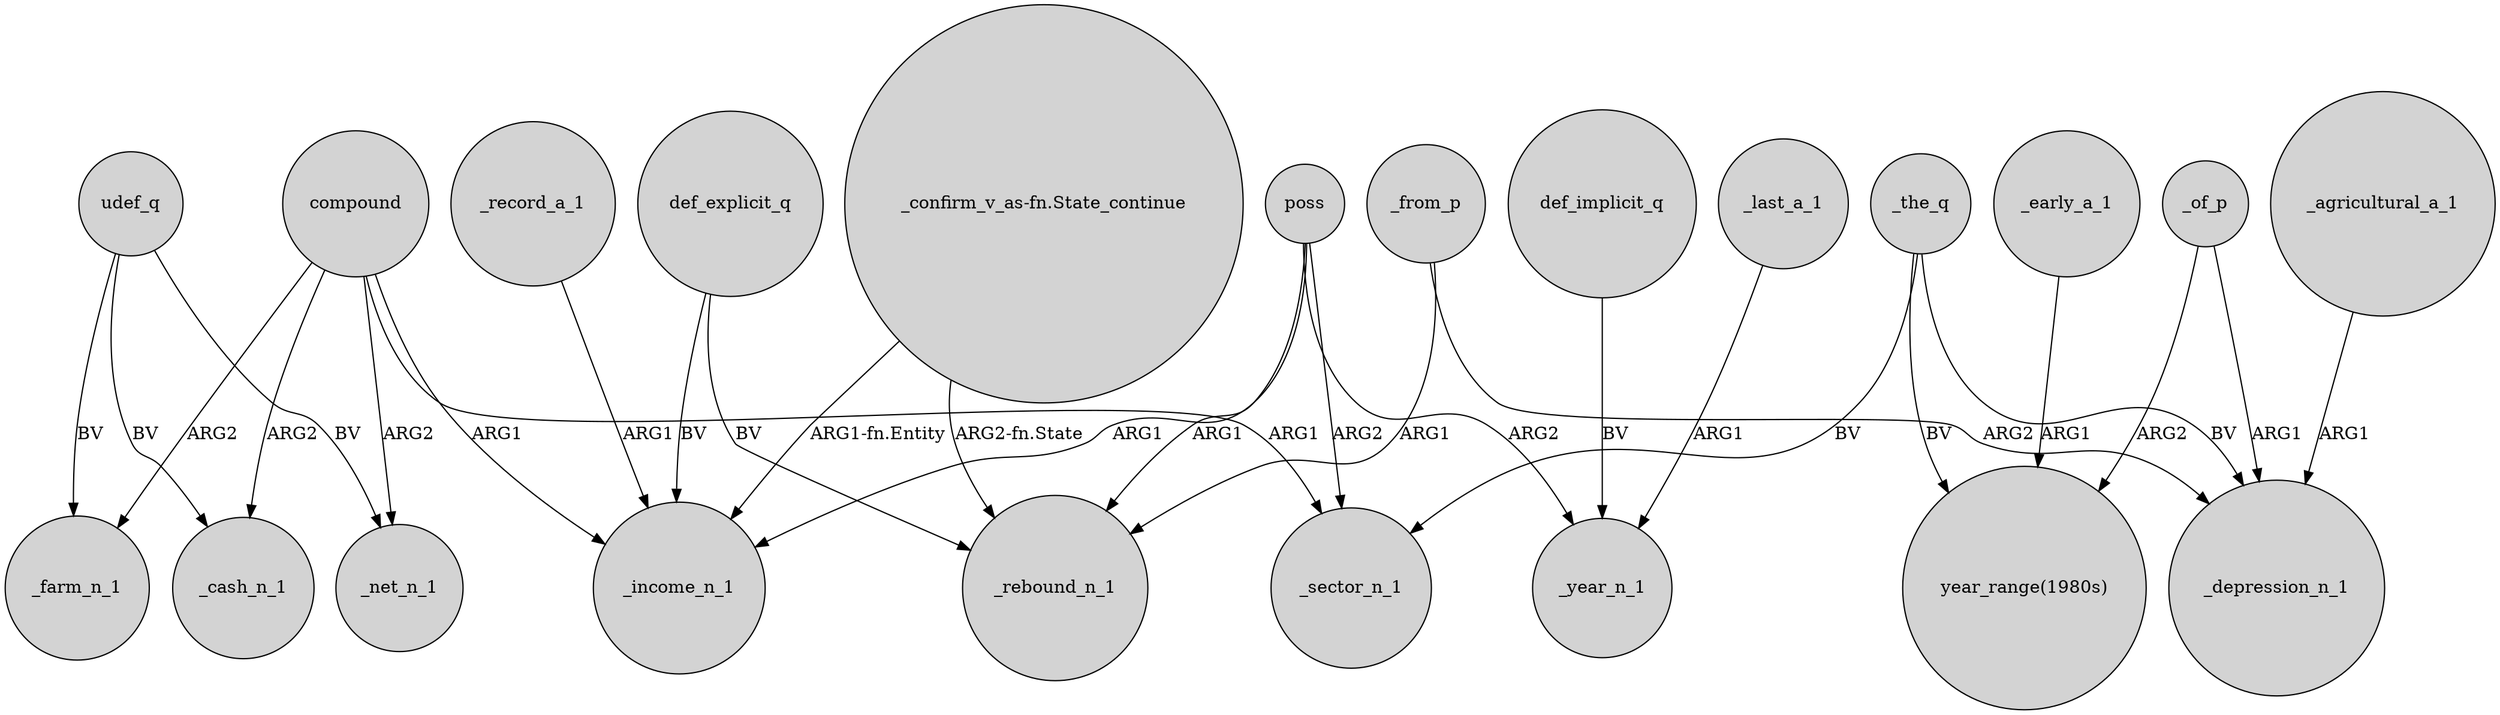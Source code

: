 digraph {
	node [shape=circle style=filled]
	_the_q -> _sector_n_1 [label=BV]
	udef_q -> _cash_n_1 [label=BV]
	compound -> _net_n_1 [label=ARG2]
	compound -> _cash_n_1 [label=ARG2]
	_of_p -> "year_range(1980s)" [label=ARG2]
	compound -> _farm_n_1 [label=ARG2]
	def_implicit_q -> _year_n_1 [label=BV]
	_record_a_1 -> _income_n_1 [label=ARG1]
	poss -> _year_n_1 [label=ARG2]
	_early_a_1 -> "year_range(1980s)" [label=ARG1]
	udef_q -> _farm_n_1 [label=BV]
	"_confirm_v_as-fn.State_continue" -> _rebound_n_1 [label="ARG2-fn.State"]
	"_confirm_v_as-fn.State_continue" -> _income_n_1 [label="ARG1-fn.Entity"]
	_the_q -> "year_range(1980s)" [label=BV]
	_from_p -> _rebound_n_1 [label=ARG1]
	def_explicit_q -> _income_n_1 [label=BV]
	compound -> _income_n_1 [label=ARG1]
	poss -> _income_n_1 [label=ARG1]
	udef_q -> _net_n_1 [label=BV]
	_last_a_1 -> _year_n_1 [label=ARG1]
	_the_q -> _depression_n_1 [label=BV]
	_agricultural_a_1 -> _depression_n_1 [label=ARG1]
	_of_p -> _depression_n_1 [label=ARG1]
	_from_p -> _depression_n_1 [label=ARG2]
	poss -> _sector_n_1 [label=ARG2]
	poss -> _rebound_n_1 [label=ARG1]
	compound -> _sector_n_1 [label=ARG1]
	def_explicit_q -> _rebound_n_1 [label=BV]
}
